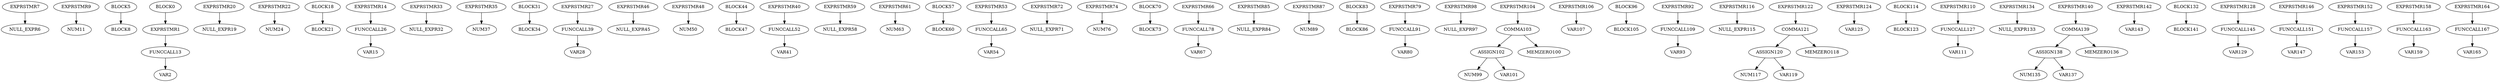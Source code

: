 digraph A { 
EXPRSTMR7 -> NULL_EXPR6
EXPRSTMR9 -> NUM11
BLOCK5 -> BLOCK8
FUNCCALL13 -> VAR2
EXPRSTMR1 -> FUNCCALL13
EXPRSTMR20 -> NULL_EXPR19
EXPRSTMR22 -> NUM24
BLOCK18 -> BLOCK21
FUNCCALL26 -> VAR15
EXPRSTMR14 -> FUNCCALL26
EXPRSTMR33 -> NULL_EXPR32
EXPRSTMR35 -> NUM37
BLOCK31 -> BLOCK34
FUNCCALL39 -> VAR28
EXPRSTMR27 -> FUNCCALL39
EXPRSTMR46 -> NULL_EXPR45
EXPRSTMR48 -> NUM50
BLOCK44 -> BLOCK47
FUNCCALL52 -> VAR41
EXPRSTMR40 -> FUNCCALL52
EXPRSTMR59 -> NULL_EXPR58
EXPRSTMR61 -> NUM63
BLOCK57 -> BLOCK60
FUNCCALL65 -> VAR54
EXPRSTMR53 -> FUNCCALL65
EXPRSTMR72 -> NULL_EXPR71
EXPRSTMR74 -> NUM76
BLOCK70 -> BLOCK73
FUNCCALL78 -> VAR67
EXPRSTMR66 -> FUNCCALL78
EXPRSTMR85 -> NULL_EXPR84
EXPRSTMR87 -> NUM89
BLOCK83 -> BLOCK86
FUNCCALL91 -> VAR80
EXPRSTMR79 -> FUNCCALL91
EXPRSTMR98 -> NULL_EXPR97
ASSIGN102 -> NUM99
ASSIGN102 -> VAR101
COMMA103 -> ASSIGN102
COMMA103 -> MEMZERO100
EXPRSTMR104 -> COMMA103
EXPRSTMR106 -> VAR107
BLOCK96 -> BLOCK105
FUNCCALL109 -> VAR93
EXPRSTMR92 -> FUNCCALL109
EXPRSTMR116 -> NULL_EXPR115
ASSIGN120 -> NUM117
ASSIGN120 -> VAR119
COMMA121 -> ASSIGN120
COMMA121 -> MEMZERO118
EXPRSTMR122 -> COMMA121
EXPRSTMR124 -> VAR125
BLOCK114 -> BLOCK123
FUNCCALL127 -> VAR111
EXPRSTMR110 -> FUNCCALL127
EXPRSTMR134 -> NULL_EXPR133
ASSIGN138 -> NUM135
ASSIGN138 -> VAR137
COMMA139 -> ASSIGN138
COMMA139 -> MEMZERO136
EXPRSTMR140 -> COMMA139
EXPRSTMR142 -> VAR143
BLOCK132 -> BLOCK141
FUNCCALL145 -> VAR129
EXPRSTMR128 -> FUNCCALL145
FUNCCALL151 -> VAR147
EXPRSTMR146 -> FUNCCALL151
FUNCCALL157 -> VAR153
EXPRSTMR152 -> FUNCCALL157
FUNCCALL163 -> VAR159
EXPRSTMR158 -> FUNCCALL163
FUNCCALL167 -> VAR165
EXPRSTMR164 -> FUNCCALL167
BLOCK0 -> EXPRSTMR1
}
